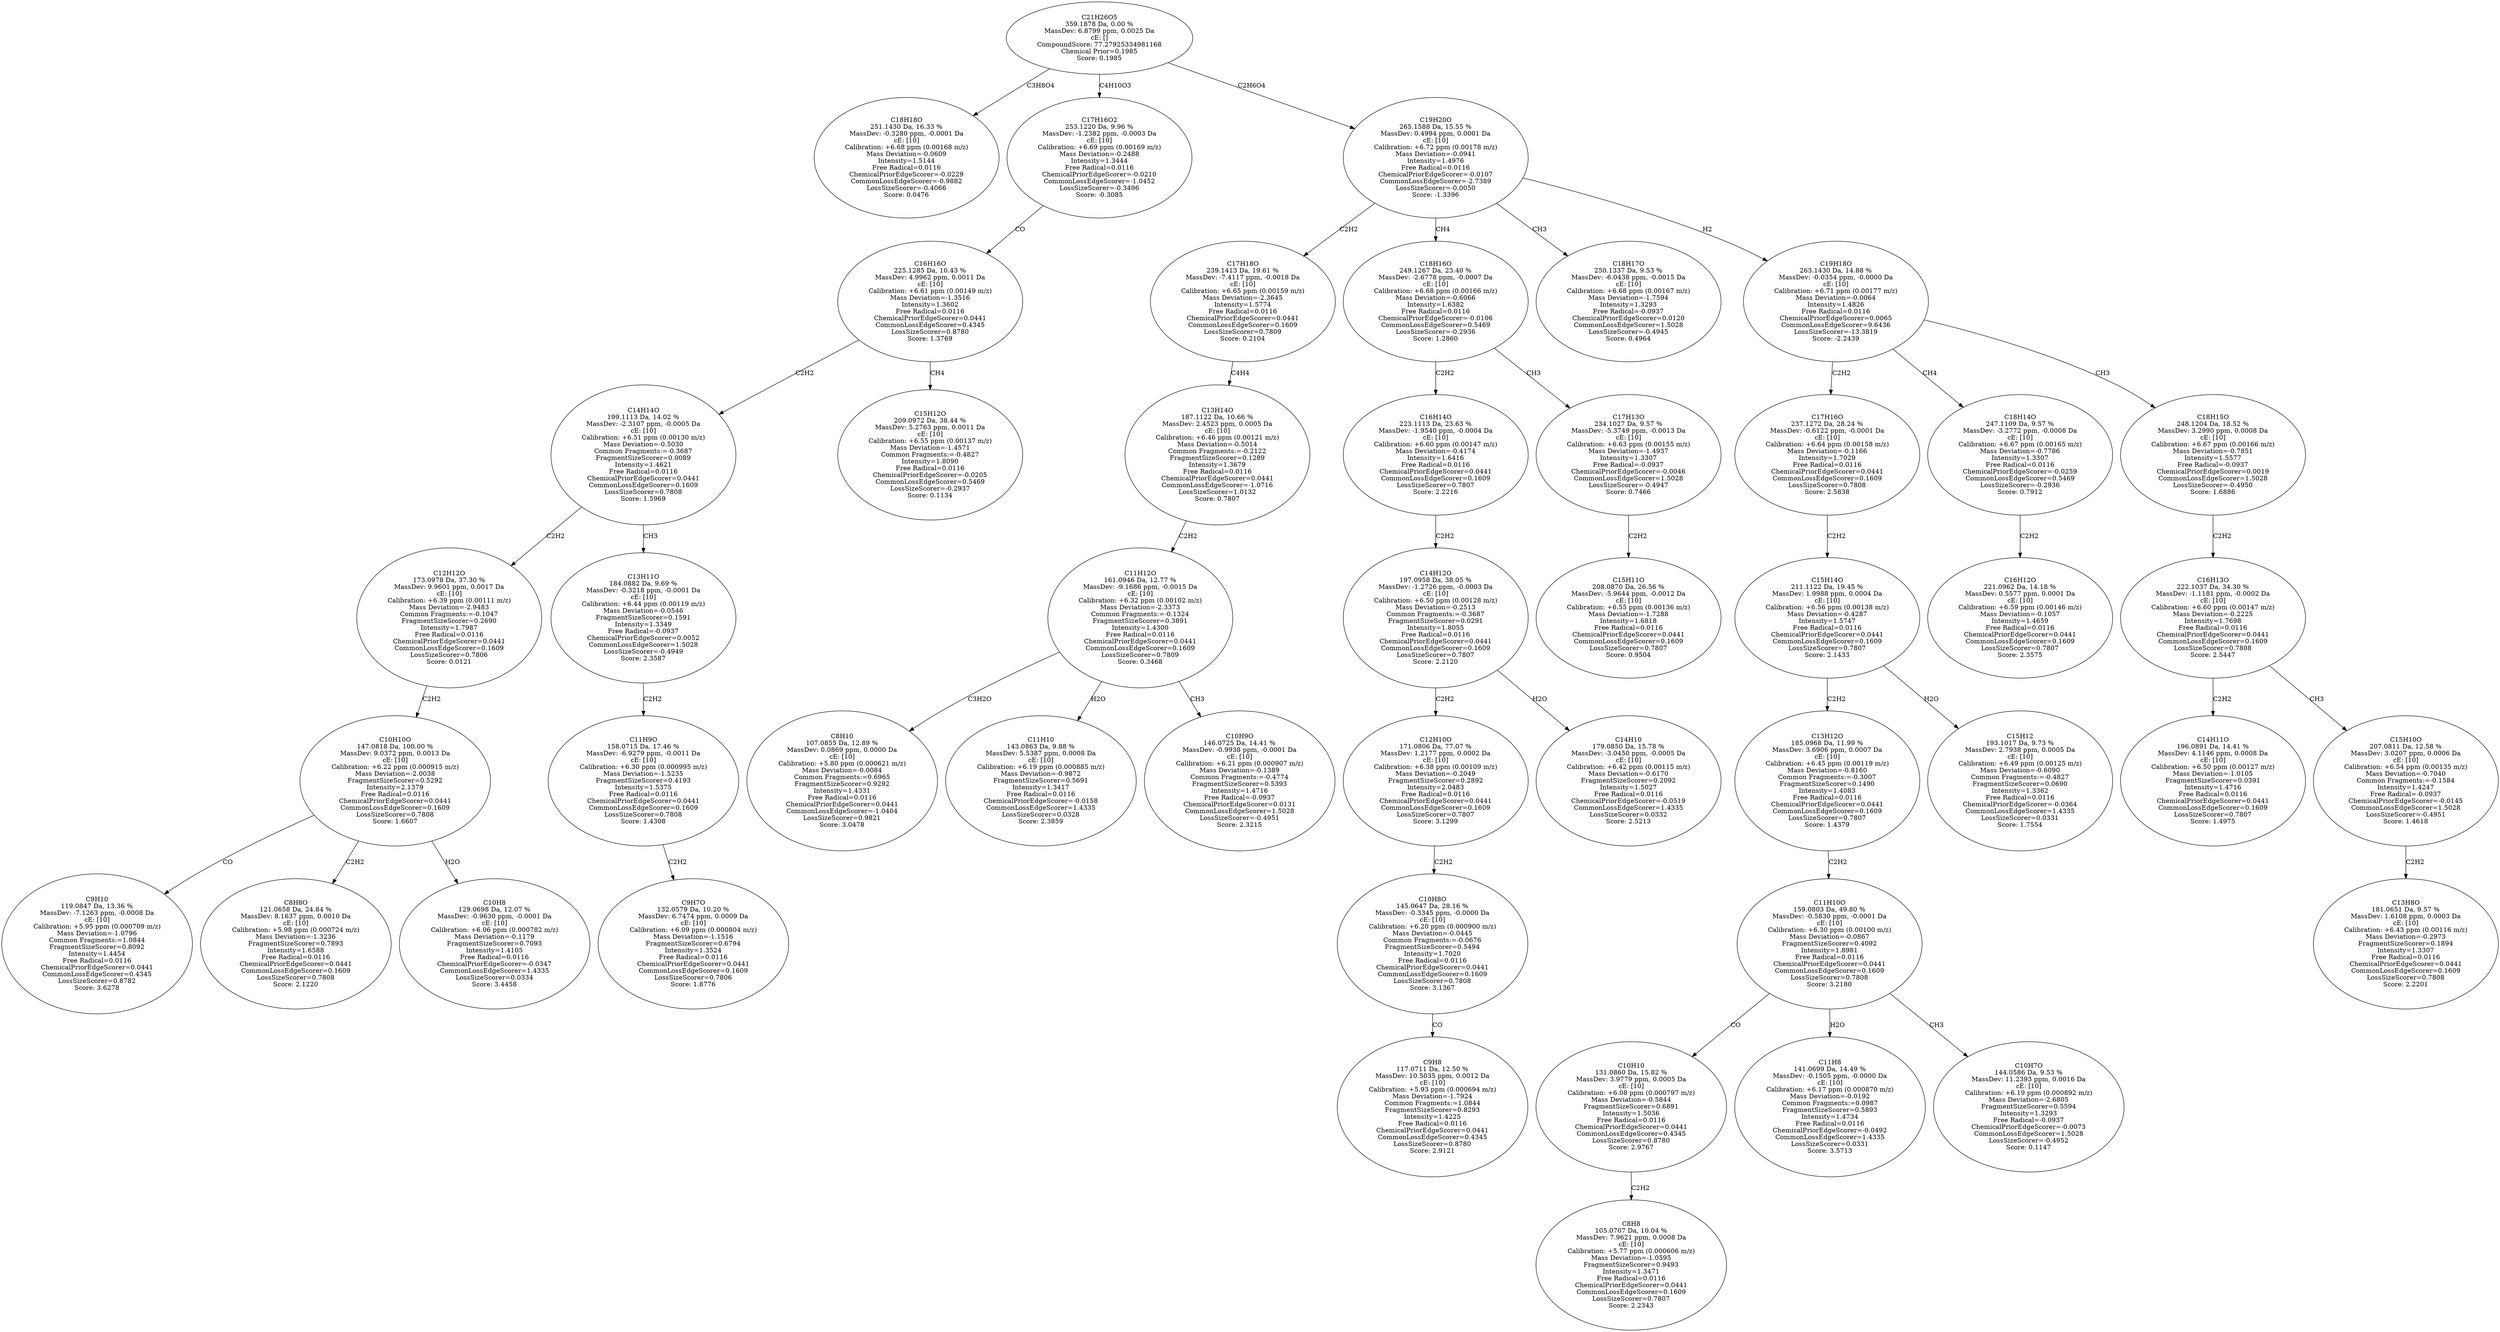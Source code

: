 strict digraph {
v1 [label="C18H18O\n251.1430 Da, 16.33 %\nMassDev: -0.3280 ppm, -0.0001 Da\ncE: [10]\nCalibration: +6.68 ppm (0.00168 m/z)\nMass Deviation=-0.0609\nIntensity=1.5144\nFree Radical=0.0116\nChemicalPriorEdgeScorer=-0.0229\nCommonLossEdgeScorer=-0.9882\nLossSizeScorer=-0.4066\nScore: 0.0476"];
v2 [label="C9H10\n119.0847 Da, 13.36 %\nMassDev: -7.1263 ppm, -0.0008 Da\ncE: [10]\nCalibration: +5.95 ppm (0.000709 m/z)\nMass Deviation=-1.0796\nCommon Fragments:=1.0844\nFragmentSizeScorer=0.8092\nIntensity=1.4454\nFree Radical=0.0116\nChemicalPriorEdgeScorer=0.0441\nCommonLossEdgeScorer=0.4345\nLossSizeScorer=0.8782\nScore: 3.6278"];
v3 [label="C8H8O\n121.0658 Da, 24.84 %\nMassDev: 8.1637 ppm, 0.0010 Da\ncE: [10]\nCalibration: +5.98 ppm (0.000724 m/z)\nMass Deviation=-1.3236\nFragmentSizeScorer=0.7893\nIntensity=1.6588\nFree Radical=0.0116\nChemicalPriorEdgeScorer=0.0441\nCommonLossEdgeScorer=0.1609\nLossSizeScorer=0.7808\nScore: 2.1220"];
v4 [label="C10H8\n129.0698 Da, 12.07 %\nMassDev: -0.9630 ppm, -0.0001 Da\ncE: [10]\nCalibration: +6.06 ppm (0.000782 m/z)\nMass Deviation=-0.1179\nFragmentSizeScorer=0.7093\nIntensity=1.4105\nFree Radical=0.0116\nChemicalPriorEdgeScorer=-0.0347\nCommonLossEdgeScorer=1.4335\nLossSizeScorer=0.0334\nScore: 3.4458"];
v5 [label="C10H10O\n147.0818 Da, 100.00 %\nMassDev: 9.0372 ppm, 0.0013 Da\ncE: [10]\nCalibration: +6.22 ppm (0.000915 m/z)\nMass Deviation=-2.0038\nFragmentSizeScorer=0.5292\nIntensity=2.1379\nFree Radical=0.0116\nChemicalPriorEdgeScorer=0.0441\nCommonLossEdgeScorer=0.1609\nLossSizeScorer=0.7808\nScore: 1.6607"];
v6 [label="C12H12O\n173.0978 Da, 37.30 %\nMassDev: 9.9601 ppm, 0.0017 Da\ncE: [10]\nCalibration: +6.39 ppm (0.00111 m/z)\nMass Deviation=-2.9483\nCommon Fragments:=-0.1047\nFragmentSizeScorer=0.2690\nIntensity=1.7987\nFree Radical=0.0116\nChemicalPriorEdgeScorer=0.0441\nCommonLossEdgeScorer=0.1609\nLossSizeScorer=0.7806\nScore: 0.0121"];
v7 [label="C9H7O\n132.0579 Da, 10.20 %\nMassDev: 6.7474 ppm, 0.0009 Da\ncE: [10]\nCalibration: +6.09 ppm (0.000804 m/z)\nMass Deviation=-1.1516\nFragmentSizeScorer=0.6794\nIntensity=1.3524\nFree Radical=0.0116\nChemicalPriorEdgeScorer=0.0441\nCommonLossEdgeScorer=0.1609\nLossSizeScorer=0.7806\nScore: 1.8776"];
v8 [label="C11H9O\n158.0715 Da, 17.46 %\nMassDev: -6.9279 ppm, -0.0011 Da\ncE: [10]\nCalibration: +6.30 ppm (0.000995 m/z)\nMass Deviation=-1.5235\nFragmentSizeScorer=0.4193\nIntensity=1.5375\nFree Radical=0.0116\nChemicalPriorEdgeScorer=0.0441\nCommonLossEdgeScorer=0.1609\nLossSizeScorer=0.7808\nScore: 1.4308"];
v9 [label="C13H11O\n184.0882 Da, 9.69 %\nMassDev: -0.3218 ppm, -0.0001 Da\ncE: [10]\nCalibration: +6.44 ppm (0.00119 m/z)\nMass Deviation=-0.0546\nFragmentSizeScorer=0.1591\nIntensity=1.3349\nFree Radical=-0.0937\nChemicalPriorEdgeScorer=0.0052\nCommonLossEdgeScorer=1.5028\nLossSizeScorer=-0.4949\nScore: 2.3587"];
v10 [label="C14H14O\n199.1113 Da, 14.02 %\nMassDev: -2.3107 ppm, -0.0005 Da\ncE: [10]\nCalibration: +6.51 ppm (0.00130 m/z)\nMass Deviation=-0.5030\nCommon Fragments:=-0.3687\nFragmentSizeScorer=0.0089\nIntensity=1.4621\nFree Radical=0.0116\nChemicalPriorEdgeScorer=0.0441\nCommonLossEdgeScorer=0.1609\nLossSizeScorer=0.7808\nScore: 1.5969"];
v11 [label="C15H12O\n209.0972 Da, 38.44 %\nMassDev: 5.2763 ppm, 0.0011 Da\ncE: [10]\nCalibration: +6.55 ppm (0.00137 m/z)\nMass Deviation=-1.4571\nCommon Fragments:=-0.4827\nIntensity=1.8090\nFree Radical=0.0116\nChemicalPriorEdgeScorer=-0.0205\nCommonLossEdgeScorer=0.5469\nLossSizeScorer=-0.2937\nScore: 0.1134"];
v12 [label="C16H16O\n225.1285 Da, 10.43 %\nMassDev: 4.9962 ppm, 0.0011 Da\ncE: [10]\nCalibration: +6.61 ppm (0.00149 m/z)\nMass Deviation=-1.3516\nIntensity=1.3602\nFree Radical=0.0116\nChemicalPriorEdgeScorer=0.0441\nCommonLossEdgeScorer=0.4345\nLossSizeScorer=0.8780\nScore: 1.3769"];
v13 [label="C17H16O2\n253.1220 Da, 9.96 %\nMassDev: -1.2382 ppm, -0.0003 Da\ncE: [10]\nCalibration: +6.69 ppm (0.00169 m/z)\nMass Deviation=-0.2488\nIntensity=1.3444\nFree Radical=0.0116\nChemicalPriorEdgeScorer=-0.0210\nCommonLossEdgeScorer=-1.0452\nLossSizeScorer=-0.3496\nScore: -0.3085"];
v14 [label="C8H10\n107.0855 Da, 12.89 %\nMassDev: 0.0869 ppm, 0.0000 Da\ncE: [10]\nCalibration: +5.80 ppm (0.000621 m/z)\nMass Deviation=-0.0084\nCommon Fragments:=0.6965\nFragmentSizeScorer=0.9292\nIntensity=1.4331\nFree Radical=0.0116\nChemicalPriorEdgeScorer=0.0441\nCommonLossEdgeScorer=-1.0404\nLossSizeScorer=0.9821\nScore: 3.0478"];
v15 [label="C11H10\n143.0863 Da, 9.88 %\nMassDev: 5.5387 ppm, 0.0008 Da\ncE: [10]\nCalibration: +6.19 ppm (0.000885 m/z)\nMass Deviation=-0.9872\nFragmentSizeScorer=0.5691\nIntensity=1.3417\nFree Radical=0.0116\nChemicalPriorEdgeScorer=-0.0158\nCommonLossEdgeScorer=1.4335\nLossSizeScorer=0.0328\nScore: 2.3859"];
v16 [label="C10H9O\n146.0725 Da, 14.41 %\nMassDev: -0.9938 ppm, -0.0001 Da\ncE: [10]\nCalibration: +6.21 ppm (0.000907 m/z)\nMass Deviation=-0.1389\nCommon Fragments:=-0.4774\nFragmentSizeScorer=0.5393\nIntensity=1.4716\nFree Radical=-0.0937\nChemicalPriorEdgeScorer=0.0131\nCommonLossEdgeScorer=1.5028\nLossSizeScorer=-0.4951\nScore: 2.3215"];
v17 [label="C11H12O\n161.0946 Da, 12.77 %\nMassDev: -9.1686 ppm, -0.0015 Da\ncE: [10]\nCalibration: +6.32 ppm (0.00102 m/z)\nMass Deviation=-2.3373\nCommon Fragments:=-0.1324\nFragmentSizeScorer=0.3891\nIntensity=1.4300\nFree Radical=0.0116\nChemicalPriorEdgeScorer=0.0441\nCommonLossEdgeScorer=0.1609\nLossSizeScorer=0.7809\nScore: 0.3468"];
v18 [label="C13H14O\n187.1122 Da, 10.66 %\nMassDev: 2.4523 ppm, 0.0005 Da\ncE: [10]\nCalibration: +6.46 ppm (0.00121 m/z)\nMass Deviation=-0.5014\nCommon Fragments:=-0.2122\nFragmentSizeScorer=0.1289\nIntensity=1.3679\nFree Radical=0.0116\nChemicalPriorEdgeScorer=0.0441\nCommonLossEdgeScorer=-1.0716\nLossSizeScorer=1.0132\nScore: 0.7807"];
v19 [label="C17H18O\n239.1413 Da, 19.61 %\nMassDev: -7.4117 ppm, -0.0018 Da\ncE: [10]\nCalibration: +6.65 ppm (0.00159 m/z)\nMass Deviation=-2.3645\nIntensity=1.5774\nFree Radical=0.0116\nChemicalPriorEdgeScorer=0.0441\nCommonLossEdgeScorer=0.1609\nLossSizeScorer=0.7809\nScore: 0.2104"];
v20 [label="C9H8\n117.0711 Da, 12.50 %\nMassDev: 10.5035 ppm, 0.0012 Da\ncE: [10]\nCalibration: +5.93 ppm (0.000694 m/z)\nMass Deviation=-1.7924\nCommon Fragments:=1.0844\nFragmentSizeScorer=0.8293\nIntensity=1.4225\nFree Radical=0.0116\nChemicalPriorEdgeScorer=0.0441\nCommonLossEdgeScorer=0.4345\nLossSizeScorer=0.8780\nScore: 2.9121"];
v21 [label="C10H8O\n145.0647 Da, 28.16 %\nMassDev: -0.3345 ppm, -0.0000 Da\ncE: [10]\nCalibration: +6.20 ppm (0.000900 m/z)\nMass Deviation=-0.0445\nCommon Fragments:=-0.0676\nFragmentSizeScorer=0.5494\nIntensity=1.7020\nFree Radical=0.0116\nChemicalPriorEdgeScorer=0.0441\nCommonLossEdgeScorer=0.1609\nLossSizeScorer=0.7808\nScore: 3.1367"];
v22 [label="C12H10O\n171.0806 Da, 77.07 %\nMassDev: 1.2177 ppm, 0.0002 Da\ncE: [10]\nCalibration: +6.38 ppm (0.00109 m/z)\nMass Deviation=-0.2049\nFragmentSizeScorer=0.2892\nIntensity=2.0483\nFree Radical=0.0116\nChemicalPriorEdgeScorer=0.0441\nCommonLossEdgeScorer=0.1609\nLossSizeScorer=0.7807\nScore: 3.1299"];
v23 [label="C14H10\n179.0850 Da, 15.78 %\nMassDev: -3.0450 ppm, -0.0005 Da\ncE: [10]\nCalibration: +6.42 ppm (0.00115 m/z)\nMass Deviation=-0.6170\nFragmentSizeScorer=0.2092\nIntensity=1.5027\nFree Radical=0.0116\nChemicalPriorEdgeScorer=-0.0519\nCommonLossEdgeScorer=1.4335\nLossSizeScorer=0.0332\nScore: 2.5213"];
v24 [label="C14H12O\n197.0958 Da, 38.05 %\nMassDev: -1.2726 ppm, -0.0003 Da\ncE: [10]\nCalibration: +6.50 ppm (0.00128 m/z)\nMass Deviation=-0.2513\nCommon Fragments:=-0.3687\nFragmentSizeScorer=0.0291\nIntensity=1.8055\nFree Radical=0.0116\nChemicalPriorEdgeScorer=0.0441\nCommonLossEdgeScorer=0.1609\nLossSizeScorer=0.7807\nScore: 2.2120"];
v25 [label="C16H14O\n223.1113 Da, 23.63 %\nMassDev: -1.9540 ppm, -0.0004 Da\ncE: [10]\nCalibration: +6.60 ppm (0.00147 m/z)\nMass Deviation=-0.4174\nIntensity=1.6416\nFree Radical=0.0116\nChemicalPriorEdgeScorer=0.0441\nCommonLossEdgeScorer=0.1609\nLossSizeScorer=0.7807\nScore: 2.2216"];
v26 [label="C15H11O\n208.0870 Da, 26.56 %\nMassDev: -5.9644 ppm, -0.0012 Da\ncE: [10]\nCalibration: +6.55 ppm (0.00136 m/z)\nMass Deviation=-1.7288\nIntensity=1.6818\nFree Radical=0.0116\nChemicalPriorEdgeScorer=0.0441\nCommonLossEdgeScorer=0.1609\nLossSizeScorer=0.7807\nScore: 0.9504"];
v27 [label="C17H13O\n234.1027 Da, 9.57 %\nMassDev: -5.3749 ppm, -0.0013 Da\ncE: [10]\nCalibration: +6.63 ppm (0.00155 m/z)\nMass Deviation=-1.4937\nIntensity=1.3307\nFree Radical=-0.0937\nChemicalPriorEdgeScorer=-0.0046\nCommonLossEdgeScorer=1.5028\nLossSizeScorer=-0.4947\nScore: 0.7466"];
v28 [label="C18H16O\n249.1267 Da, 23.40 %\nMassDev: -2.6778 ppm, -0.0007 Da\ncE: [10]\nCalibration: +6.68 ppm (0.00166 m/z)\nMass Deviation=-0.6066\nIntensity=1.6382\nFree Radical=0.0116\nChemicalPriorEdgeScorer=-0.0106\nCommonLossEdgeScorer=0.5469\nLossSizeScorer=-0.2936\nScore: 1.2860"];
v29 [label="C18H17O\n250.1337 Da, 9.53 %\nMassDev: -6.0438 ppm, -0.0015 Da\ncE: [10]\nCalibration: +6.68 ppm (0.00167 m/z)\nMass Deviation=-1.7594\nIntensity=1.3293\nFree Radical=-0.0937\nChemicalPriorEdgeScorer=0.0120\nCommonLossEdgeScorer=1.5028\nLossSizeScorer=-0.4945\nScore: 0.4964"];
v30 [label="C8H8\n105.0707 Da, 10.04 %\nMassDev: 7.9621 ppm, 0.0008 Da\ncE: [10]\nCalibration: +5.77 ppm (0.000606 m/z)\nMass Deviation=-1.0595\nFragmentSizeScorer=0.9493\nIntensity=1.3471\nFree Radical=0.0116\nChemicalPriorEdgeScorer=0.0441\nCommonLossEdgeScorer=0.1609\nLossSizeScorer=0.7807\nScore: 2.2343"];
v31 [label="C10H10\n131.0860 Da, 15.82 %\nMassDev: 3.9779 ppm, 0.0005 Da\ncE: [10]\nCalibration: +6.08 ppm (0.000797 m/z)\nMass Deviation=-0.5844\nFragmentSizeScorer=0.6891\nIntensity=1.5036\nFree Radical=0.0116\nChemicalPriorEdgeScorer=0.0441\nCommonLossEdgeScorer=0.4345\nLossSizeScorer=0.8780\nScore: 2.9767"];
v32 [label="C11H8\n141.0699 Da, 14.49 %\nMassDev: -0.1505 ppm, -0.0000 Da\ncE: [10]\nCalibration: +6.17 ppm (0.000870 m/z)\nMass Deviation=-0.0192\nCommon Fragments:=0.0987\nFragmentSizeScorer=0.5893\nIntensity=1.4734\nFree Radical=0.0116\nChemicalPriorEdgeScorer=-0.0492\nCommonLossEdgeScorer=1.4335\nLossSizeScorer=0.0331\nScore: 3.5713"];
v33 [label="C10H7O\n144.0586 Da, 9.53 %\nMassDev: 11.2393 ppm, 0.0016 Da\ncE: [10]\nCalibration: +6.19 ppm (0.000892 m/z)\nMass Deviation=-2.6805\nFragmentSizeScorer=0.5594\nIntensity=1.3293\nFree Radical=-0.0937\nChemicalPriorEdgeScorer=-0.0073\nCommonLossEdgeScorer=1.5028\nLossSizeScorer=-0.4952\nScore: 0.1147"];
v34 [label="C11H10O\n159.0803 Da, 49.80 %\nMassDev: -0.5830 ppm, -0.0001 Da\ncE: [10]\nCalibration: +6.30 ppm (0.00100 m/z)\nMass Deviation=-0.0867\nFragmentSizeScorer=0.4092\nIntensity=1.8981\nFree Radical=0.0116\nChemicalPriorEdgeScorer=0.0441\nCommonLossEdgeScorer=0.1609\nLossSizeScorer=0.7808\nScore: 3.2180"];
v35 [label="C13H12O\n185.0968 Da, 11.99 %\nMassDev: 3.6906 ppm, 0.0007 Da\ncE: [10]\nCalibration: +6.45 ppm (0.00119 m/z)\nMass Deviation=-0.8160\nCommon Fragments:=-0.3007\nFragmentSizeScorer=0.1490\nIntensity=1.4083\nFree Radical=0.0116\nChemicalPriorEdgeScorer=0.0441\nCommonLossEdgeScorer=0.1609\nLossSizeScorer=0.7807\nScore: 1.4379"];
v36 [label="C15H12\n193.1017 Da, 9.73 %\nMassDev: 2.7938 ppm, 0.0005 Da\ncE: [10]\nCalibration: +6.49 ppm (0.00125 m/z)\nMass Deviation=-0.6090\nCommon Fragments:=-0.4827\nFragmentSizeScorer=0.0690\nIntensity=1.3362\nFree Radical=0.0116\nChemicalPriorEdgeScorer=-0.0364\nCommonLossEdgeScorer=1.4335\nLossSizeScorer=0.0331\nScore: 1.7554"];
v37 [label="C15H14O\n211.1122 Da, 19.45 %\nMassDev: 1.9988 ppm, 0.0004 Da\ncE: [10]\nCalibration: +6.56 ppm (0.00138 m/z)\nMass Deviation=-0.4287\nIntensity=1.5747\nFree Radical=0.0116\nChemicalPriorEdgeScorer=0.0441\nCommonLossEdgeScorer=0.1609\nLossSizeScorer=0.7807\nScore: 2.1433"];
v38 [label="C17H16O\n237.1272 Da, 28.24 %\nMassDev: -0.6122 ppm, -0.0001 Da\ncE: [10]\nCalibration: +6.64 ppm (0.00158 m/z)\nMass Deviation=-0.1166\nIntensity=1.7029\nFree Radical=0.0116\nChemicalPriorEdgeScorer=0.0441\nCommonLossEdgeScorer=0.1609\nLossSizeScorer=0.7808\nScore: 2.5838"];
v39 [label="C16H12O\n221.0962 Da, 14.18 %\nMassDev: 0.5577 ppm, 0.0001 Da\ncE: [10]\nCalibration: +6.59 ppm (0.00146 m/z)\nMass Deviation=-0.1057\nIntensity=1.4659\nFree Radical=0.0116\nChemicalPriorEdgeScorer=0.0441\nCommonLossEdgeScorer=0.1609\nLossSizeScorer=0.7807\nScore: 2.3575"];
v40 [label="C18H14O\n247.1109 Da, 9.57 %\nMassDev: -3.2772 ppm, -0.0008 Da\ncE: [10]\nCalibration: +6.67 ppm (0.00165 m/z)\nMass Deviation=-0.7786\nIntensity=1.3307\nFree Radical=0.0116\nChemicalPriorEdgeScorer=-0.0259\nCommonLossEdgeScorer=0.5469\nLossSizeScorer=-0.2936\nScore: 0.7912"];
v41 [label="C14H11O\n196.0891 Da, 14.41 %\nMassDev: 4.1146 ppm, 0.0008 Da\ncE: [10]\nCalibration: +6.50 ppm (0.00127 m/z)\nMass Deviation=-1.0105\nFragmentSizeScorer=0.0391\nIntensity=1.4716\nFree Radical=0.0116\nChemicalPriorEdgeScorer=0.0441\nCommonLossEdgeScorer=0.1609\nLossSizeScorer=0.7807\nScore: 1.4975"];
v42 [label="C13H8O\n181.0651 Da, 9.57 %\nMassDev: 1.6108 ppm, 0.0003 Da\ncE: [10]\nCalibration: +6.43 ppm (0.00116 m/z)\nMass Deviation=-0.2973\nFragmentSizeScorer=0.1894\nIntensity=1.3307\nFree Radical=0.0116\nChemicalPriorEdgeScorer=0.0441\nCommonLossEdgeScorer=0.1609\nLossSizeScorer=0.7808\nScore: 2.2201"];
v43 [label="C15H10O\n207.0811 Da, 12.58 %\nMassDev: 3.0207 ppm, 0.0006 Da\ncE: [10]\nCalibration: +6.54 ppm (0.00135 m/z)\nMass Deviation=-0.7040\nCommon Fragments:=-0.1584\nIntensity=1.4247\nFree Radical=-0.0937\nChemicalPriorEdgeScorer=-0.0145\nCommonLossEdgeScorer=1.5028\nLossSizeScorer=-0.4951\nScore: 1.4618"];
v44 [label="C16H13O\n222.1037 Da, 34.30 %\nMassDev: -1.1181 ppm, -0.0002 Da\ncE: [10]\nCalibration: +6.60 ppm (0.00147 m/z)\nMass Deviation=-0.2225\nIntensity=1.7698\nFree Radical=0.0116\nChemicalPriorEdgeScorer=0.0441\nCommonLossEdgeScorer=0.1609\nLossSizeScorer=0.7808\nScore: 2.5447"];
v45 [label="C18H15O\n248.1204 Da, 18.52 %\nMassDev: 3.2990 ppm, 0.0008 Da\ncE: [10]\nCalibration: +6.67 ppm (0.00166 m/z)\nMass Deviation=-0.7851\nIntensity=1.5577\nFree Radical=-0.0937\nChemicalPriorEdgeScorer=0.0019\nCommonLossEdgeScorer=1.5028\nLossSizeScorer=-0.4950\nScore: 1.6886"];
v46 [label="C19H18O\n263.1430 Da, 14.88 %\nMassDev: -0.0354 ppm, -0.0000 Da\ncE: [10]\nCalibration: +6.71 ppm (0.00177 m/z)\nMass Deviation=-0.0064\nIntensity=1.4826\nFree Radical=0.0116\nChemicalPriorEdgeScorer=0.0065\nCommonLossEdgeScorer=9.6436\nLossSizeScorer=-13.3819\nScore: -2.2439"];
v47 [label="C19H20O\n265.1588 Da, 15.55 %\nMassDev: 0.4994 ppm, 0.0001 Da\ncE: [10]\nCalibration: +6.72 ppm (0.00178 m/z)\nMass Deviation=-0.0941\nIntensity=1.4976\nFree Radical=0.0116\nChemicalPriorEdgeScorer=-0.0107\nCommonLossEdgeScorer=-2.7389\nLossSizeScorer=-0.0050\nScore: -1.3396"];
v48 [label="C21H26O5\n359.1878 Da, 0.00 %\nMassDev: 6.8799 ppm, 0.0025 Da\ncE: []\nCompoundScore: 77.27925334981168\nChemical Prior=0.1985\nScore: 0.1985"];
v48 -> v1 [label="C3H8O4"];
v5 -> v2 [label="CO"];
v5 -> v3 [label="C2H2"];
v5 -> v4 [label="H2O"];
v6 -> v5 [label="C2H2"];
v10 -> v6 [label="C2H2"];
v8 -> v7 [label="C2H2"];
v9 -> v8 [label="C2H2"];
v10 -> v9 [label="CH3"];
v12 -> v10 [label="C2H2"];
v12 -> v11 [label="CH4"];
v13 -> v12 [label="CO"];
v48 -> v13 [label="C4H10O3"];
v17 -> v14 [label="C3H2O"];
v17 -> v15 [label="H2O"];
v17 -> v16 [label="CH3"];
v18 -> v17 [label="C2H2"];
v19 -> v18 [label="C4H4"];
v47 -> v19 [label="C2H2"];
v21 -> v20 [label="CO"];
v22 -> v21 [label="C2H2"];
v24 -> v22 [label="C2H2"];
v24 -> v23 [label="H2O"];
v25 -> v24 [label="C2H2"];
v28 -> v25 [label="C2H2"];
v27 -> v26 [label="C2H2"];
v28 -> v27 [label="CH3"];
v47 -> v28 [label="CH4"];
v47 -> v29 [label="CH3"];
v31 -> v30 [label="C2H2"];
v34 -> v31 [label="CO"];
v34 -> v32 [label="H2O"];
v34 -> v33 [label="CH3"];
v35 -> v34 [label="C2H2"];
v37 -> v35 [label="C2H2"];
v37 -> v36 [label="H2O"];
v38 -> v37 [label="C2H2"];
v46 -> v38 [label="C2H2"];
v40 -> v39 [label="C2H2"];
v46 -> v40 [label="CH4"];
v44 -> v41 [label="C2H2"];
v43 -> v42 [label="C2H2"];
v44 -> v43 [label="CH3"];
v45 -> v44 [label="C2H2"];
v46 -> v45 [label="CH3"];
v47 -> v46 [label="H2"];
v48 -> v47 [label="C2H6O4"];
}